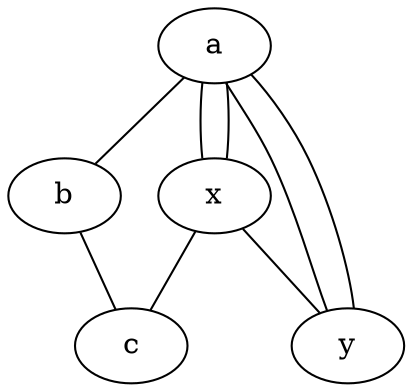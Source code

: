 graph test2 {
       a -- b -- c;
       a -- {x y};
       a -- {x y};
       x -- c [w=10.0];
       x -- y [w=5.0,len=3];
}

